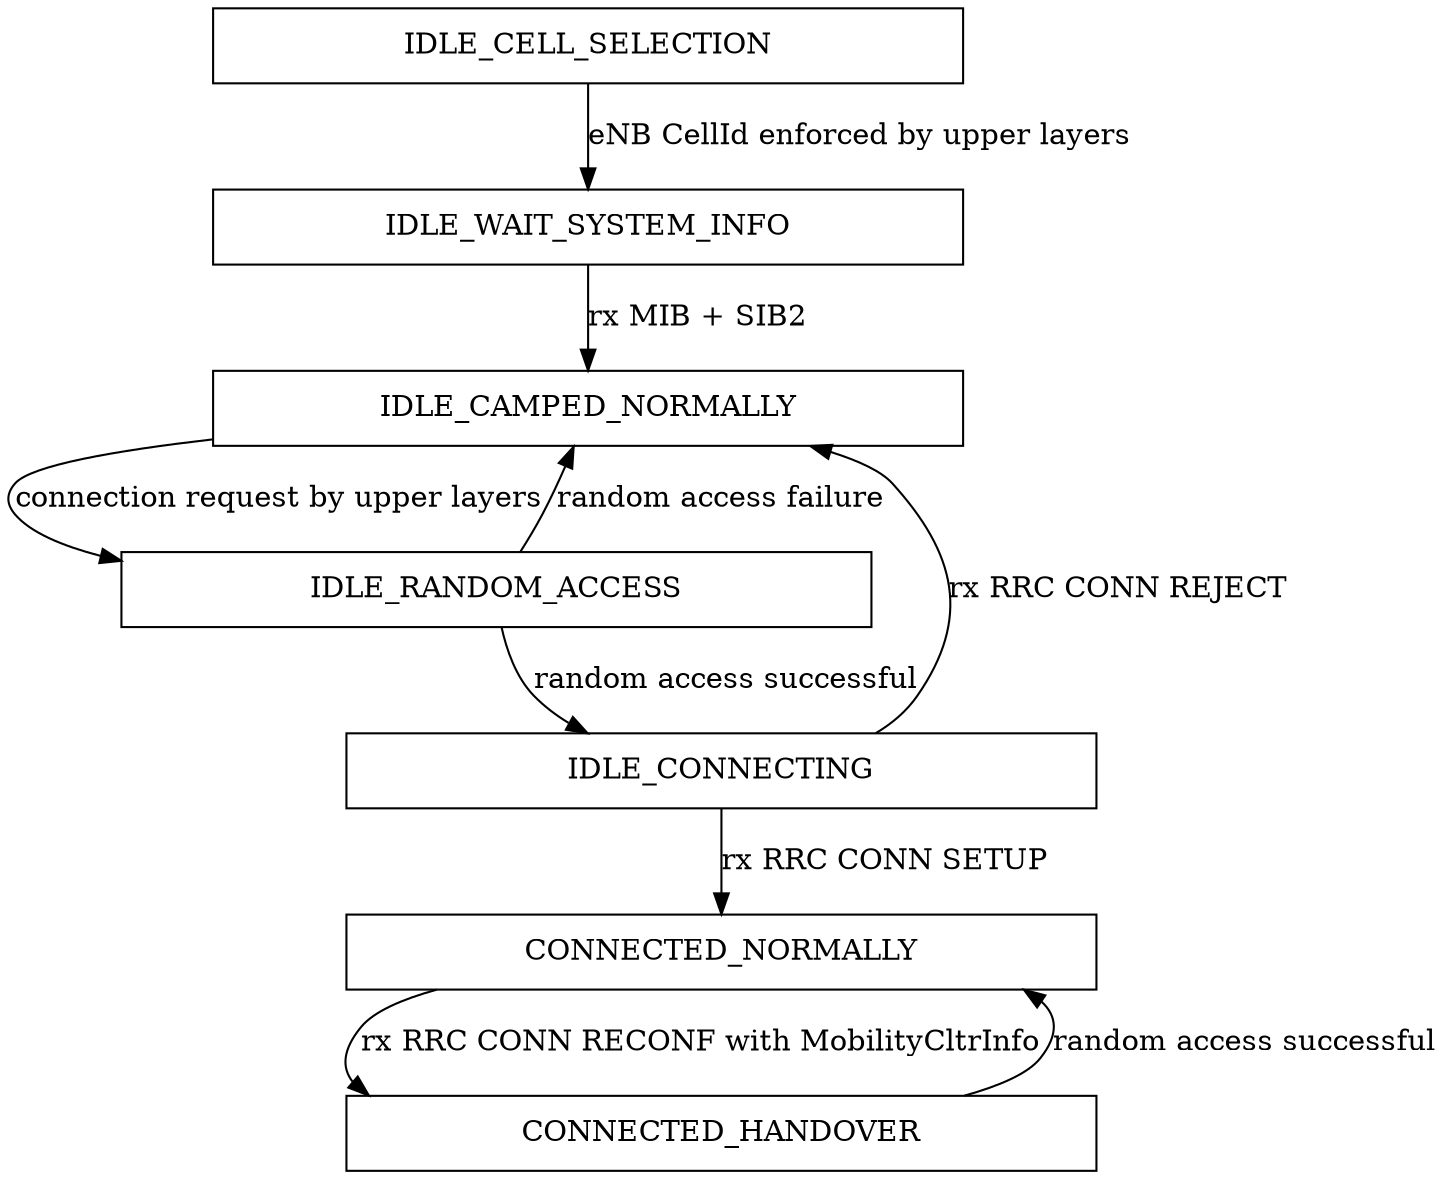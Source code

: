 digraph LteRrcStates {


IDLE_CELL_SELECTION [shape="box",width=5]
IDLE_WAIT_SYSTEM_INFO [shape="box",width=5]
IDLE_CAMPED_NORMALLY [shape="box",width=5]
IDLE_RANDOM_ACCESS [shape="box",width=5]
IDLE_CONNECTING [shape="box",width=5]
CONNECTED_NORMALLY [shape="box",width=5]
CONNECTED_HANDOVER [shape="box",width=5]


IDLE_CELL_SELECTION -> IDLE_WAIT_SYSTEM_INFO  [label="eNB CellId enforced by upper layers"]
IDLE_WAIT_SYSTEM_INFO -> IDLE_CAMPED_NORMALLY [label="rx MIB + SIB2"]
IDLE_CAMPED_NORMALLY -> IDLE_RANDOM_ACCESS [label="connection request by upper layers"]
IDLE_RANDOM_ACCESS -> IDLE_CONNECTING  [label="random access successful"]
IDLE_RANDOM_ACCESS -> IDLE_CAMPED_NORMALLY  [label="random access failure"]
IDLE_CONNECTING -> CONNECTED_NORMALLY [label="rx RRC CONN SETUP"]
IDLE_CONNECTING -> IDLE_CAMPED_NORMALLY [label="rx RRC CONN REJECT"]
CONNECTED_NORMALLY -> CONNECTED_HANDOVER [label="rx RRC CONN RECONF with MobilityCltrInfo"]
CONNECTED_HANDOVER -> CONNECTED_NORMALLY [label="random access successful"]

}
